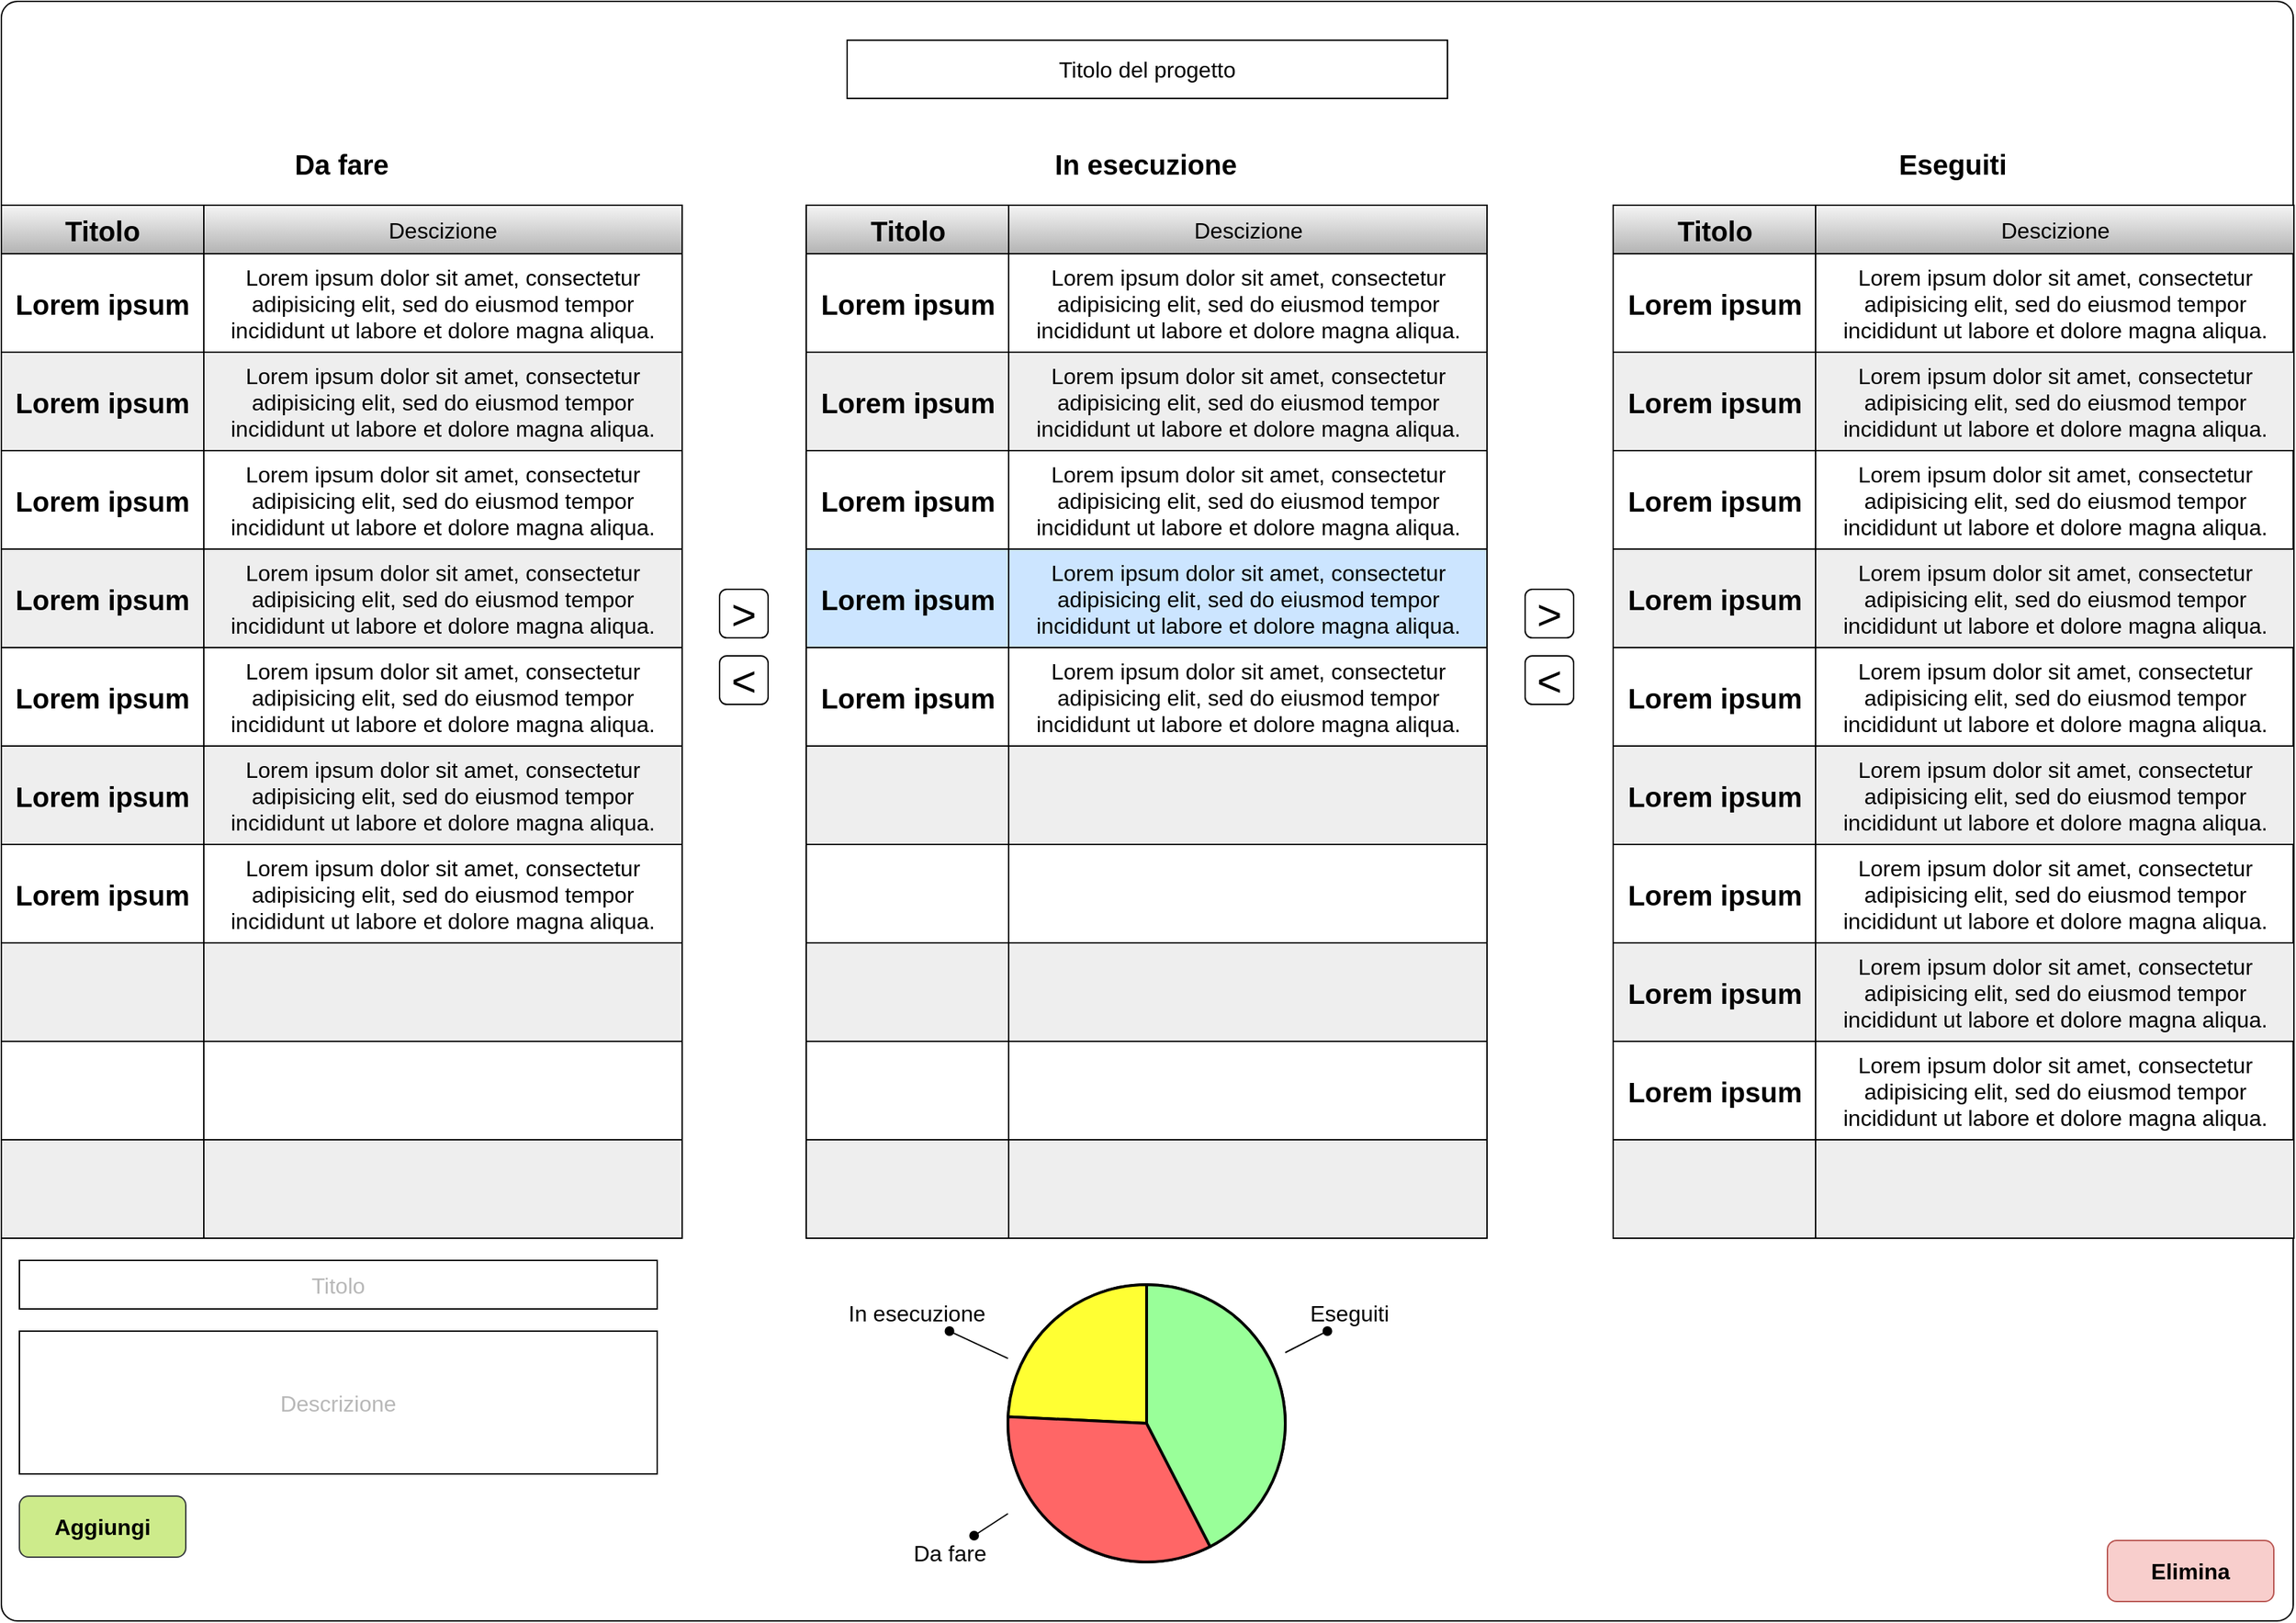 <mxfile version="11.1.4" type="device"><diagram id="Xn7NUlYeOqXdDYLRAoZw" name="Page-1"><mxGraphModel dx="2180" dy="1466" grid="0" gridSize="10" guides="1" tooltips="1" connect="1" arrows="1" fold="1" page="1" pageScale="1" pageWidth="1654" pageHeight="1169" math="0" shadow="0"><root><mxCell id="0"/><mxCell id="1" parent="0"/><mxCell id="zwc1CGg3Hz-ZBBl97uUe-1" value="" style="rounded=1;whiteSpace=wrap;html=1;fillColor=#ffffff;arcSize=1;shadow=0;" parent="1" vertex="1"><mxGeometry width="1653" height="1168" as="geometry"/></mxCell><mxCell id="zLsOI3qZpJE0mDkRcf0P-155" value="" style="group" parent="1" vertex="1" connectable="0"><mxGeometry y="182" width="491" height="71" as="geometry"/></mxCell><mxCell id="zLsOI3qZpJE0mDkRcf0P-156" value="Lorem ipsum" style="rounded=0;whiteSpace=wrap;html=1;glass=0;strokeColor=#000000;fillColor=none;fontSize=20;align=center;fontStyle=1" parent="zLsOI3qZpJE0mDkRcf0P-155" vertex="1"><mxGeometry width="146" height="71" as="geometry"/></mxCell><mxCell id="zLsOI3qZpJE0mDkRcf0P-157" value="Lorem ipsum dolor sit amet, consectetur adipisicing elit, sed do eiusmod tempor incididunt ut labore et dolore magna aliqua." style="rounded=0;whiteSpace=wrap;html=1;glass=0;strokeColor=#000000;fillColor=none;fontSize=16;align=center;" parent="zLsOI3qZpJE0mDkRcf0P-155" vertex="1"><mxGeometry x="146" width="345" height="71" as="geometry"/></mxCell><mxCell id="zLsOI3qZpJE0mDkRcf0P-158" value="" style="group;fillColor=#eeeeee;strokeColor=#36393d;" parent="1" vertex="1" connectable="0"><mxGeometry y="253" width="491" height="71" as="geometry"/></mxCell><mxCell id="zLsOI3qZpJE0mDkRcf0P-159" value="Lorem ipsum" style="rounded=0;whiteSpace=wrap;html=1;glass=0;strokeColor=#000000;fillColor=none;fontSize=20;align=center;fontStyle=1" parent="zLsOI3qZpJE0mDkRcf0P-158" vertex="1"><mxGeometry width="146" height="71" as="geometry"/></mxCell><mxCell id="zLsOI3qZpJE0mDkRcf0P-160" value="Lorem ipsum dolor sit amet, consectetur adipisicing elit, sed do eiusmod tempor incididunt ut labore et dolore magna aliqua." style="rounded=0;whiteSpace=wrap;html=1;glass=0;strokeColor=#000000;fillColor=none;fontSize=16;align=center;" parent="zLsOI3qZpJE0mDkRcf0P-158" vertex="1"><mxGeometry x="146" width="345" height="71" as="geometry"/></mxCell><mxCell id="zLsOI3qZpJE0mDkRcf0P-161" value="" style="group" parent="1" vertex="1" connectable="0"><mxGeometry y="324" width="491" height="71" as="geometry"/></mxCell><mxCell id="zLsOI3qZpJE0mDkRcf0P-162" value="Lorem ipsum" style="rounded=0;whiteSpace=wrap;html=1;glass=0;strokeColor=#000000;fillColor=none;fontSize=20;align=center;fontStyle=1" parent="zLsOI3qZpJE0mDkRcf0P-161" vertex="1"><mxGeometry width="146" height="71" as="geometry"/></mxCell><mxCell id="zLsOI3qZpJE0mDkRcf0P-163" value="Lorem ipsum dolor sit amet, consectetur adipisicing elit, sed do eiusmod tempor incididunt ut labore et dolore magna aliqua." style="rounded=0;whiteSpace=wrap;html=1;glass=0;strokeColor=#000000;fillColor=none;fontSize=16;align=center;" parent="zLsOI3qZpJE0mDkRcf0P-161" vertex="1"><mxGeometry x="146" width="345" height="71" as="geometry"/></mxCell><mxCell id="zLsOI3qZpJE0mDkRcf0P-164" value="" style="group;fillColor=#eeeeee;strokeColor=#36393d;" parent="1" vertex="1" connectable="0"><mxGeometry y="395" width="491" height="71" as="geometry"/></mxCell><mxCell id="zLsOI3qZpJE0mDkRcf0P-165" value="Lorem ipsum" style="rounded=0;whiteSpace=wrap;html=1;glass=0;strokeColor=#000000;fillColor=none;fontSize=20;align=center;fontStyle=1" parent="zLsOI3qZpJE0mDkRcf0P-164" vertex="1"><mxGeometry width="146" height="71" as="geometry"/></mxCell><mxCell id="zLsOI3qZpJE0mDkRcf0P-166" value="Lorem ipsum dolor sit amet, consectetur adipisicing elit, sed do eiusmod tempor incididunt ut labore et dolore magna aliqua." style="rounded=0;whiteSpace=wrap;html=1;glass=0;strokeColor=#000000;fillColor=none;fontSize=16;align=center;" parent="zLsOI3qZpJE0mDkRcf0P-164" vertex="1"><mxGeometry x="146" width="345" height="71" as="geometry"/></mxCell><mxCell id="zLsOI3qZpJE0mDkRcf0P-167" value="" style="group" parent="1" vertex="1" connectable="0"><mxGeometry y="466" width="491" height="71" as="geometry"/></mxCell><mxCell id="zLsOI3qZpJE0mDkRcf0P-168" value="Lorem ipsum" style="rounded=0;whiteSpace=wrap;html=1;glass=0;strokeColor=#000000;fillColor=none;fontSize=20;align=center;fontStyle=1" parent="zLsOI3qZpJE0mDkRcf0P-167" vertex="1"><mxGeometry width="146" height="71" as="geometry"/></mxCell><mxCell id="zLsOI3qZpJE0mDkRcf0P-169" value="Lorem ipsum dolor sit amet, consectetur adipisicing elit, sed do eiusmod tempor incididunt ut labore et dolore magna aliqua." style="rounded=0;whiteSpace=wrap;html=1;glass=0;strokeColor=#000000;fillColor=none;fontSize=16;align=center;" parent="zLsOI3qZpJE0mDkRcf0P-167" vertex="1"><mxGeometry x="146" width="345" height="71" as="geometry"/></mxCell><mxCell id="zLsOI3qZpJE0mDkRcf0P-170" value="" style="group;fillColor=#eeeeee;strokeColor=#36393d;" parent="1" vertex="1" connectable="0"><mxGeometry y="537" width="491" height="71" as="geometry"/></mxCell><mxCell id="zLsOI3qZpJE0mDkRcf0P-171" value="Lorem ipsum" style="rounded=0;whiteSpace=wrap;html=1;glass=0;strokeColor=#000000;fillColor=none;fontSize=20;align=center;fontStyle=1" parent="zLsOI3qZpJE0mDkRcf0P-170" vertex="1"><mxGeometry width="146" height="71" as="geometry"/></mxCell><mxCell id="zLsOI3qZpJE0mDkRcf0P-172" value="Lorem ipsum dolor sit amet, consectetur adipisicing elit, sed do eiusmod tempor incididunt ut labore et dolore magna aliqua." style="rounded=0;whiteSpace=wrap;html=1;glass=0;strokeColor=#000000;fillColor=none;fontSize=16;align=center;" parent="zLsOI3qZpJE0mDkRcf0P-170" vertex="1"><mxGeometry x="146" width="345" height="71" as="geometry"/></mxCell><mxCell id="zLsOI3qZpJE0mDkRcf0P-173" value="" style="group" parent="1" vertex="1" connectable="0"><mxGeometry y="608" width="491" height="71" as="geometry"/></mxCell><mxCell id="zLsOI3qZpJE0mDkRcf0P-174" value="Lorem ipsum" style="rounded=0;whiteSpace=wrap;html=1;glass=0;strokeColor=#000000;fillColor=none;fontSize=20;align=center;fontStyle=1" parent="zLsOI3qZpJE0mDkRcf0P-173" vertex="1"><mxGeometry width="146" height="71" as="geometry"/></mxCell><mxCell id="zLsOI3qZpJE0mDkRcf0P-175" value="Lorem ipsum dolor sit amet, consectetur adipisicing elit, sed do eiusmod tempor incididunt ut labore et dolore magna aliqua." style="rounded=0;whiteSpace=wrap;html=1;glass=0;strokeColor=#000000;fillColor=none;fontSize=16;align=center;" parent="zLsOI3qZpJE0mDkRcf0P-173" vertex="1"><mxGeometry x="146" width="345" height="71" as="geometry"/></mxCell><mxCell id="zLsOI3qZpJE0mDkRcf0P-176" value="" style="group;fillColor=#eeeeee;strokeColor=#36393d;" parent="1" vertex="1" connectable="0"><mxGeometry y="679" width="491" height="71" as="geometry"/></mxCell><mxCell id="zLsOI3qZpJE0mDkRcf0P-177" value="" style="rounded=0;whiteSpace=wrap;html=1;glass=0;strokeColor=#000000;fillColor=none;fontSize=20;align=center;fontStyle=1" parent="zLsOI3qZpJE0mDkRcf0P-176" vertex="1"><mxGeometry width="146" height="71" as="geometry"/></mxCell><mxCell id="zLsOI3qZpJE0mDkRcf0P-178" value="" style="rounded=0;whiteSpace=wrap;html=1;glass=0;strokeColor=#000000;fillColor=none;fontSize=16;align=center;" parent="zLsOI3qZpJE0mDkRcf0P-176" vertex="1"><mxGeometry x="146" width="345" height="71" as="geometry"/></mxCell><mxCell id="zLsOI3qZpJE0mDkRcf0P-203" value="&lt;b&gt;&lt;font style=&quot;font-size: 20px&quot;&gt;Da fare&lt;/font&gt;&lt;/b&gt;" style="rounded=0;whiteSpace=wrap;html=1;glass=0;strokeColor=none;fillColor=none;fontSize=16;align=center;" parent="1" vertex="1"><mxGeometry y="87" width="491" height="60" as="geometry"/></mxCell><mxCell id="zLsOI3qZpJE0mDkRcf0P-204" value="&lt;b&gt;&lt;font style=&quot;font-size: 20px&quot;&gt;In esecuzione&lt;/font&gt;&lt;/b&gt;" style="rounded=0;whiteSpace=wrap;html=1;glass=0;strokeColor=none;fillColor=none;fontSize=16;align=center;" parent="1" vertex="1"><mxGeometry x="580" y="87" width="491" height="60" as="geometry"/></mxCell><mxCell id="zLsOI3qZpJE0mDkRcf0P-205" value="&lt;b&gt;&lt;font style=&quot;font-size: 20px&quot;&gt;Eseguiti&lt;/font&gt;&lt;/b&gt;" style="rounded=0;whiteSpace=wrap;html=1;glass=0;strokeColor=none;fillColor=none;fontSize=16;align=center;" parent="1" vertex="1"><mxGeometry x="1162" y="87" width="491" height="60" as="geometry"/></mxCell><mxCell id="zLsOI3qZpJE0mDkRcf0P-206" value="" style="group" parent="1" vertex="1" connectable="0"><mxGeometry y="750" width="491" height="71" as="geometry"/></mxCell><mxCell id="zLsOI3qZpJE0mDkRcf0P-207" value="" style="rounded=0;whiteSpace=wrap;html=1;glass=0;strokeColor=#000000;fillColor=none;fontSize=20;align=center;fontStyle=1" parent="zLsOI3qZpJE0mDkRcf0P-206" vertex="1"><mxGeometry width="146" height="71" as="geometry"/></mxCell><mxCell id="zLsOI3qZpJE0mDkRcf0P-208" value="" style="rounded=0;whiteSpace=wrap;html=1;glass=0;strokeColor=#000000;fillColor=none;fontSize=16;align=center;" parent="zLsOI3qZpJE0mDkRcf0P-206" vertex="1"><mxGeometry x="146" width="345" height="71" as="geometry"/></mxCell><mxCell id="zLsOI3qZpJE0mDkRcf0P-209" value="" style="group;fillColor=#eeeeee;strokeColor=#36393d;" parent="1" vertex="1" connectable="0"><mxGeometry y="821" width="491" height="71" as="geometry"/></mxCell><mxCell id="zLsOI3qZpJE0mDkRcf0P-210" value="" style="rounded=0;whiteSpace=wrap;html=1;glass=0;strokeColor=#000000;fillColor=none;fontSize=20;align=center;fontStyle=1" parent="zLsOI3qZpJE0mDkRcf0P-209" vertex="1"><mxGeometry width="146" height="71" as="geometry"/></mxCell><mxCell id="zLsOI3qZpJE0mDkRcf0P-211" value="" style="rounded=0;whiteSpace=wrap;html=1;glass=0;strokeColor=#000000;fillColor=none;fontSize=16;align=center;" parent="zLsOI3qZpJE0mDkRcf0P-209" vertex="1"><mxGeometry x="146" width="345" height="71" as="geometry"/></mxCell><mxCell id="zLsOI3qZpJE0mDkRcf0P-222" value="" style="group;fillColor=#f5f5f5;strokeColor=#666666;gradientColor=#b3b3b3;" parent="1" vertex="1" connectable="0"><mxGeometry y="147" width="491" height="35" as="geometry"/></mxCell><mxCell id="zLsOI3qZpJE0mDkRcf0P-223" value="Titolo" style="rounded=0;whiteSpace=wrap;html=1;glass=0;strokeColor=#000000;fillColor=none;fontSize=20;align=center;fontStyle=1" parent="zLsOI3qZpJE0mDkRcf0P-222" vertex="1"><mxGeometry width="146" height="35" as="geometry"/></mxCell><mxCell id="zLsOI3qZpJE0mDkRcf0P-224" value="Descizione" style="rounded=0;whiteSpace=wrap;html=1;glass=0;strokeColor=#000000;fillColor=none;fontSize=16;align=center;" parent="zLsOI3qZpJE0mDkRcf0P-222" vertex="1"><mxGeometry x="146" width="345" height="35" as="geometry"/></mxCell><mxCell id="zLsOI3qZpJE0mDkRcf0P-231" value="&lt;font style=&quot;font-size: 31px&quot;&gt;&amp;gt;&lt;/font&gt;" style="rounded=1;whiteSpace=wrap;html=1;glass=0;strokeColor=#000000;fillColor=none;fontSize=16;align=center;" parent="1" vertex="1"><mxGeometry x="518" y="424" width="35" height="35" as="geometry"/></mxCell><mxCell id="zLsOI3qZpJE0mDkRcf0P-232" value="&lt;font style=&quot;font-size: 31px&quot;&gt;&amp;lt;&lt;/font&gt;" style="rounded=1;whiteSpace=wrap;html=1;glass=0;strokeColor=#000000;fillColor=none;fontSize=16;align=center;" parent="1" vertex="1"><mxGeometry x="518" y="472" width="35" height="35" as="geometry"/></mxCell><mxCell id="zLsOI3qZpJE0mDkRcf0P-233" value="&lt;font style=&quot;font-size: 31px&quot;&gt;&amp;gt;&lt;/font&gt;" style="rounded=1;whiteSpace=wrap;html=1;glass=0;strokeColor=#000000;fillColor=none;fontSize=16;align=center;" parent="1" vertex="1"><mxGeometry x="1099" y="424" width="35" height="35" as="geometry"/></mxCell><mxCell id="zLsOI3qZpJE0mDkRcf0P-234" value="&lt;font style=&quot;font-size: 31px&quot;&gt;&amp;lt;&lt;/font&gt;" style="rounded=1;whiteSpace=wrap;html=1;glass=0;strokeColor=#000000;fillColor=none;fontSize=16;align=center;" parent="1" vertex="1"><mxGeometry x="1099" y="472" width="35" height="35" as="geometry"/></mxCell><mxCell id="zLsOI3qZpJE0mDkRcf0P-235" value="&lt;b&gt;Elimina&lt;/b&gt;" style="rounded=1;whiteSpace=wrap;html=1;glass=0;strokeColor=#b85450;fillColor=#f8cecc;fontSize=16;align=center;" parent="1" vertex="1"><mxGeometry x="1519" y="1110" width="120" height="44" as="geometry"/></mxCell><mxCell id="zLsOI3qZpJE0mDkRcf0P-236" value="Titolo del progetto" style="rounded=0;whiteSpace=wrap;html=1;glass=0;strokeColor=#000000;fillColor=none;fontSize=16;align=center;" parent="1" vertex="1"><mxGeometry x="610" y="28" width="433" height="42" as="geometry"/></mxCell><mxCell id="zLsOI3qZpJE0mDkRcf0P-240" value="" style="group" parent="1" vertex="1" connectable="0"><mxGeometry x="580.5" y="182" width="491" height="71" as="geometry"/></mxCell><mxCell id="zLsOI3qZpJE0mDkRcf0P-241" value="Lorem ipsum" style="rounded=0;whiteSpace=wrap;html=1;glass=0;strokeColor=#000000;fillColor=none;fontSize=20;align=center;fontStyle=1" parent="zLsOI3qZpJE0mDkRcf0P-240" vertex="1"><mxGeometry width="146" height="71" as="geometry"/></mxCell><mxCell id="zLsOI3qZpJE0mDkRcf0P-242" value="Lorem ipsum dolor sit amet, consectetur adipisicing elit, sed do eiusmod tempor incididunt ut labore et dolore magna aliqua." style="rounded=0;whiteSpace=wrap;html=1;glass=0;strokeColor=#000000;fillColor=none;fontSize=16;align=center;" parent="zLsOI3qZpJE0mDkRcf0P-240" vertex="1"><mxGeometry x="146" width="345" height="71" as="geometry"/></mxCell><mxCell id="zLsOI3qZpJE0mDkRcf0P-243" value="" style="group;fillColor=#eeeeee;strokeColor=#36393d;" parent="1" vertex="1" connectable="0"><mxGeometry x="580.5" y="253" width="491" height="71" as="geometry"/></mxCell><mxCell id="zLsOI3qZpJE0mDkRcf0P-244" value="Lorem ipsum" style="rounded=0;whiteSpace=wrap;html=1;glass=0;strokeColor=#000000;fillColor=none;fontSize=20;align=center;fontStyle=1" parent="zLsOI3qZpJE0mDkRcf0P-243" vertex="1"><mxGeometry width="146" height="71" as="geometry"/></mxCell><mxCell id="zLsOI3qZpJE0mDkRcf0P-245" value="Lorem ipsum dolor sit amet, consectetur adipisicing elit, sed do eiusmod tempor incididunt ut labore et dolore magna aliqua." style="rounded=0;whiteSpace=wrap;html=1;glass=0;strokeColor=#000000;fillColor=none;fontSize=16;align=center;" parent="zLsOI3qZpJE0mDkRcf0P-243" vertex="1"><mxGeometry x="146" width="345" height="71" as="geometry"/></mxCell><mxCell id="zLsOI3qZpJE0mDkRcf0P-246" value="" style="group" parent="1" vertex="1" connectable="0"><mxGeometry x="580.5" y="324" width="491" height="71" as="geometry"/></mxCell><mxCell id="zLsOI3qZpJE0mDkRcf0P-247" value="Lorem ipsum" style="rounded=0;whiteSpace=wrap;html=1;glass=0;strokeColor=#000000;fillColor=none;fontSize=20;align=center;fontStyle=1" parent="zLsOI3qZpJE0mDkRcf0P-246" vertex="1"><mxGeometry width="146" height="71" as="geometry"/></mxCell><mxCell id="zLsOI3qZpJE0mDkRcf0P-248" value="Lorem ipsum dolor sit amet, consectetur adipisicing elit, sed do eiusmod tempor incididunt ut labore et dolore magna aliqua." style="rounded=0;whiteSpace=wrap;html=1;glass=0;strokeColor=#000000;fillColor=none;fontSize=16;align=center;" parent="zLsOI3qZpJE0mDkRcf0P-246" vertex="1"><mxGeometry x="146" width="345" height="71" as="geometry"/></mxCell><mxCell id="zLsOI3qZpJE0mDkRcf0P-249" value="" style="group;fillColor=#cce5ff;strokeColor=#36393d;" parent="1" vertex="1" connectable="0"><mxGeometry x="580.5" y="395" width="491" height="71" as="geometry"/></mxCell><mxCell id="zLsOI3qZpJE0mDkRcf0P-250" value="Lorem ipsum" style="rounded=0;whiteSpace=wrap;html=1;glass=0;strokeColor=#000000;fillColor=none;fontSize=20;align=center;fontStyle=1" parent="zLsOI3qZpJE0mDkRcf0P-249" vertex="1"><mxGeometry width="146" height="71" as="geometry"/></mxCell><mxCell id="zLsOI3qZpJE0mDkRcf0P-251" value="Lorem ipsum dolor sit amet, consectetur adipisicing elit, sed do eiusmod tempor incididunt ut labore et dolore magna aliqua." style="rounded=0;whiteSpace=wrap;html=1;glass=0;strokeColor=#000000;fillColor=none;fontSize=16;align=center;" parent="zLsOI3qZpJE0mDkRcf0P-249" vertex="1"><mxGeometry x="146" width="345" height="71" as="geometry"/></mxCell><mxCell id="zLsOI3qZpJE0mDkRcf0P-252" value="" style="group" parent="1" vertex="1" connectable="0"><mxGeometry x="580.5" y="466" width="491" height="71" as="geometry"/></mxCell><mxCell id="zLsOI3qZpJE0mDkRcf0P-253" value="Lorem ipsum" style="rounded=0;whiteSpace=wrap;html=1;glass=0;strokeColor=#000000;fillColor=none;fontSize=20;align=center;fontStyle=1" parent="zLsOI3qZpJE0mDkRcf0P-252" vertex="1"><mxGeometry width="146" height="71" as="geometry"/></mxCell><mxCell id="zLsOI3qZpJE0mDkRcf0P-254" value="Lorem ipsum dolor sit amet, consectetur adipisicing elit, sed do eiusmod tempor incididunt ut labore et dolore magna aliqua." style="rounded=0;whiteSpace=wrap;html=1;glass=0;strokeColor=#000000;fillColor=none;fontSize=16;align=center;" parent="zLsOI3qZpJE0mDkRcf0P-252" vertex="1"><mxGeometry x="146" width="345" height="71" as="geometry"/></mxCell><mxCell id="zLsOI3qZpJE0mDkRcf0P-255" value="" style="group;fillColor=#eeeeee;strokeColor=#36393d;" parent="1" vertex="1" connectable="0"><mxGeometry x="580.5" y="537" width="491" height="71" as="geometry"/></mxCell><mxCell id="zLsOI3qZpJE0mDkRcf0P-256" value="" style="rounded=0;whiteSpace=wrap;html=1;glass=0;strokeColor=#000000;fillColor=none;fontSize=20;align=center;fontStyle=1" parent="zLsOI3qZpJE0mDkRcf0P-255" vertex="1"><mxGeometry width="146" height="71" as="geometry"/></mxCell><mxCell id="zLsOI3qZpJE0mDkRcf0P-257" value="" style="rounded=0;whiteSpace=wrap;html=1;glass=0;strokeColor=#000000;fillColor=none;fontSize=16;align=center;" parent="zLsOI3qZpJE0mDkRcf0P-255" vertex="1"><mxGeometry x="146" width="345" height="71" as="geometry"/></mxCell><mxCell id="zLsOI3qZpJE0mDkRcf0P-258" value="" style="group" parent="1" vertex="1" connectable="0"><mxGeometry x="580.5" y="608" width="491" height="71" as="geometry"/></mxCell><mxCell id="zLsOI3qZpJE0mDkRcf0P-259" value="" style="rounded=0;whiteSpace=wrap;html=1;glass=0;strokeColor=#000000;fillColor=none;fontSize=20;align=center;fontStyle=1" parent="zLsOI3qZpJE0mDkRcf0P-258" vertex="1"><mxGeometry width="146" height="71" as="geometry"/></mxCell><mxCell id="zLsOI3qZpJE0mDkRcf0P-260" value="" style="rounded=0;whiteSpace=wrap;html=1;glass=0;strokeColor=#000000;fillColor=none;fontSize=16;align=center;" parent="zLsOI3qZpJE0mDkRcf0P-258" vertex="1"><mxGeometry x="146" width="345" height="71" as="geometry"/></mxCell><mxCell id="zLsOI3qZpJE0mDkRcf0P-261" value="" style="group;fillColor=#eeeeee;strokeColor=#36393d;" parent="1" vertex="1" connectable="0"><mxGeometry x="580.5" y="679" width="491" height="71" as="geometry"/></mxCell><mxCell id="zLsOI3qZpJE0mDkRcf0P-262" value="" style="rounded=0;whiteSpace=wrap;html=1;glass=0;strokeColor=#000000;fillColor=none;fontSize=20;align=center;fontStyle=1" parent="zLsOI3qZpJE0mDkRcf0P-261" vertex="1"><mxGeometry width="146" height="71" as="geometry"/></mxCell><mxCell id="zLsOI3qZpJE0mDkRcf0P-263" value="" style="rounded=0;whiteSpace=wrap;html=1;glass=0;strokeColor=#000000;fillColor=none;fontSize=16;align=center;" parent="zLsOI3qZpJE0mDkRcf0P-261" vertex="1"><mxGeometry x="146" width="345" height="71" as="geometry"/></mxCell><mxCell id="zLsOI3qZpJE0mDkRcf0P-264" value="" style="group" parent="1" vertex="1" connectable="0"><mxGeometry x="580.5" y="750" width="491" height="71" as="geometry"/></mxCell><mxCell id="zLsOI3qZpJE0mDkRcf0P-265" value="" style="rounded=0;whiteSpace=wrap;html=1;glass=0;strokeColor=#000000;fillColor=none;fontSize=20;align=center;fontStyle=1" parent="zLsOI3qZpJE0mDkRcf0P-264" vertex="1"><mxGeometry width="146" height="71" as="geometry"/></mxCell><mxCell id="zLsOI3qZpJE0mDkRcf0P-266" value="" style="rounded=0;whiteSpace=wrap;html=1;glass=0;strokeColor=#000000;fillColor=none;fontSize=16;align=center;" parent="zLsOI3qZpJE0mDkRcf0P-264" vertex="1"><mxGeometry x="146" width="345" height="71" as="geometry"/></mxCell><mxCell id="zLsOI3qZpJE0mDkRcf0P-267" value="" style="group;fillColor=#eeeeee;strokeColor=#36393d;" parent="1" vertex="1" connectable="0"><mxGeometry x="580.5" y="821" width="491" height="71" as="geometry"/></mxCell><mxCell id="zLsOI3qZpJE0mDkRcf0P-268" value="" style="rounded=0;whiteSpace=wrap;html=1;glass=0;strokeColor=#000000;fillColor=none;fontSize=20;align=center;fontStyle=1" parent="zLsOI3qZpJE0mDkRcf0P-267" vertex="1"><mxGeometry width="146" height="71" as="geometry"/></mxCell><mxCell id="zLsOI3qZpJE0mDkRcf0P-269" value="" style="rounded=0;whiteSpace=wrap;html=1;glass=0;strokeColor=#000000;fillColor=none;fontSize=16;align=center;" parent="zLsOI3qZpJE0mDkRcf0P-267" vertex="1"><mxGeometry x="146" width="345" height="71" as="geometry"/></mxCell><mxCell id="zLsOI3qZpJE0mDkRcf0P-273" value="" style="group;fillColor=#f5f5f5;strokeColor=#666666;gradientColor=#b3b3b3;" parent="1" vertex="1" connectable="0"><mxGeometry x="580.5" y="147" width="491" height="35" as="geometry"/></mxCell><mxCell id="zLsOI3qZpJE0mDkRcf0P-274" value="Titolo" style="rounded=0;whiteSpace=wrap;html=1;glass=0;strokeColor=#000000;fillColor=none;fontSize=20;align=center;fontStyle=1" parent="zLsOI3qZpJE0mDkRcf0P-273" vertex="1"><mxGeometry width="146" height="35" as="geometry"/></mxCell><mxCell id="zLsOI3qZpJE0mDkRcf0P-275" value="Descizione" style="rounded=0;whiteSpace=wrap;html=1;glass=0;strokeColor=#000000;fillColor=none;fontSize=16;align=center;" parent="zLsOI3qZpJE0mDkRcf0P-273" vertex="1"><mxGeometry x="146" width="345" height="35" as="geometry"/></mxCell><mxCell id="zLsOI3qZpJE0mDkRcf0P-276" value="" style="group" parent="1" vertex="1" connectable="0"><mxGeometry x="1162.5" y="182" width="491" height="71" as="geometry"/></mxCell><mxCell id="zLsOI3qZpJE0mDkRcf0P-277" value="Lorem ipsum" style="rounded=0;whiteSpace=wrap;html=1;glass=0;strokeColor=#000000;fillColor=none;fontSize=20;align=center;fontStyle=1" parent="zLsOI3qZpJE0mDkRcf0P-276" vertex="1"><mxGeometry width="146" height="71" as="geometry"/></mxCell><mxCell id="zLsOI3qZpJE0mDkRcf0P-278" value="Lorem ipsum dolor sit amet, consectetur adipisicing elit, sed do eiusmod tempor incididunt ut labore et dolore magna aliqua." style="rounded=0;whiteSpace=wrap;html=1;glass=0;strokeColor=#000000;fillColor=none;fontSize=16;align=center;" parent="zLsOI3qZpJE0mDkRcf0P-276" vertex="1"><mxGeometry x="146" width="345" height="71" as="geometry"/></mxCell><mxCell id="zLsOI3qZpJE0mDkRcf0P-279" value="" style="group;fillColor=#eeeeee;strokeColor=#36393d;" parent="1" vertex="1" connectable="0"><mxGeometry x="1162.5" y="253" width="491" height="71" as="geometry"/></mxCell><mxCell id="zLsOI3qZpJE0mDkRcf0P-280" value="Lorem ipsum" style="rounded=0;whiteSpace=wrap;html=1;glass=0;strokeColor=#000000;fillColor=none;fontSize=20;align=center;fontStyle=1" parent="zLsOI3qZpJE0mDkRcf0P-279" vertex="1"><mxGeometry width="146" height="71" as="geometry"/></mxCell><mxCell id="zLsOI3qZpJE0mDkRcf0P-281" value="Lorem ipsum dolor sit amet, consectetur adipisicing elit, sed do eiusmod tempor incididunt ut labore et dolore magna aliqua." style="rounded=0;whiteSpace=wrap;html=1;glass=0;strokeColor=#000000;fillColor=none;fontSize=16;align=center;" parent="zLsOI3qZpJE0mDkRcf0P-279" vertex="1"><mxGeometry x="146" width="345" height="71" as="geometry"/></mxCell><mxCell id="zLsOI3qZpJE0mDkRcf0P-282" value="" style="group" parent="1" vertex="1" connectable="0"><mxGeometry x="1162.5" y="324" width="491" height="71" as="geometry"/></mxCell><mxCell id="zLsOI3qZpJE0mDkRcf0P-283" value="Lorem ipsum" style="rounded=0;whiteSpace=wrap;html=1;glass=0;strokeColor=#000000;fillColor=none;fontSize=20;align=center;fontStyle=1" parent="zLsOI3qZpJE0mDkRcf0P-282" vertex="1"><mxGeometry width="146" height="71" as="geometry"/></mxCell><mxCell id="zLsOI3qZpJE0mDkRcf0P-284" value="Lorem ipsum dolor sit amet, consectetur adipisicing elit, sed do eiusmod tempor incididunt ut labore et dolore magna aliqua." style="rounded=0;whiteSpace=wrap;html=1;glass=0;strokeColor=#000000;fillColor=none;fontSize=16;align=center;" parent="zLsOI3qZpJE0mDkRcf0P-282" vertex="1"><mxGeometry x="146" width="345" height="71" as="geometry"/></mxCell><mxCell id="zLsOI3qZpJE0mDkRcf0P-285" value="" style="group;fillColor=#eeeeee;strokeColor=#36393d;" parent="1" vertex="1" connectable="0"><mxGeometry x="1162.5" y="395" width="491" height="71" as="geometry"/></mxCell><mxCell id="zLsOI3qZpJE0mDkRcf0P-286" value="Lorem ipsum" style="rounded=0;whiteSpace=wrap;html=1;glass=0;strokeColor=#000000;fillColor=none;fontSize=20;align=center;fontStyle=1" parent="zLsOI3qZpJE0mDkRcf0P-285" vertex="1"><mxGeometry width="146" height="71" as="geometry"/></mxCell><mxCell id="zLsOI3qZpJE0mDkRcf0P-287" value="Lorem ipsum dolor sit amet, consectetur adipisicing elit, sed do eiusmod tempor incididunt ut labore et dolore magna aliqua." style="rounded=0;whiteSpace=wrap;html=1;glass=0;strokeColor=#000000;fillColor=none;fontSize=16;align=center;" parent="zLsOI3qZpJE0mDkRcf0P-285" vertex="1"><mxGeometry x="146" width="345" height="71" as="geometry"/></mxCell><mxCell id="zLsOI3qZpJE0mDkRcf0P-288" value="" style="group" parent="1" vertex="1" connectable="0"><mxGeometry x="1162.5" y="466" width="491" height="71" as="geometry"/></mxCell><mxCell id="zLsOI3qZpJE0mDkRcf0P-289" value="Lorem ipsum" style="rounded=0;whiteSpace=wrap;html=1;glass=0;strokeColor=#000000;fillColor=none;fontSize=20;align=center;fontStyle=1" parent="zLsOI3qZpJE0mDkRcf0P-288" vertex="1"><mxGeometry width="146" height="71" as="geometry"/></mxCell><mxCell id="zLsOI3qZpJE0mDkRcf0P-290" value="Lorem ipsum dolor sit amet, consectetur adipisicing elit, sed do eiusmod tempor incididunt ut labore et dolore magna aliqua." style="rounded=0;whiteSpace=wrap;html=1;glass=0;strokeColor=#000000;fillColor=none;fontSize=16;align=center;" parent="zLsOI3qZpJE0mDkRcf0P-288" vertex="1"><mxGeometry x="146" width="345" height="71" as="geometry"/></mxCell><mxCell id="zLsOI3qZpJE0mDkRcf0P-291" value="" style="group;fillColor=#eeeeee;strokeColor=#36393d;" parent="1" vertex="1" connectable="0"><mxGeometry x="1162.5" y="537" width="491" height="71" as="geometry"/></mxCell><mxCell id="zLsOI3qZpJE0mDkRcf0P-292" value="Lorem ipsum" style="rounded=0;whiteSpace=wrap;html=1;glass=0;strokeColor=#000000;fillColor=none;fontSize=20;align=center;fontStyle=1" parent="zLsOI3qZpJE0mDkRcf0P-291" vertex="1"><mxGeometry width="146" height="71" as="geometry"/></mxCell><mxCell id="zLsOI3qZpJE0mDkRcf0P-293" value="Lorem ipsum dolor sit amet, consectetur adipisicing elit, sed do eiusmod tempor incididunt ut labore et dolore magna aliqua." style="rounded=0;whiteSpace=wrap;html=1;glass=0;strokeColor=#000000;fillColor=none;fontSize=16;align=center;" parent="zLsOI3qZpJE0mDkRcf0P-291" vertex="1"><mxGeometry x="146" width="345" height="71" as="geometry"/></mxCell><mxCell id="zLsOI3qZpJE0mDkRcf0P-294" value="" style="group" parent="1" vertex="1" connectable="0"><mxGeometry x="1162.5" y="608" width="491" height="71" as="geometry"/></mxCell><mxCell id="zLsOI3qZpJE0mDkRcf0P-295" value="Lorem ipsum" style="rounded=0;whiteSpace=wrap;html=1;glass=0;strokeColor=#000000;fillColor=none;fontSize=20;align=center;fontStyle=1" parent="zLsOI3qZpJE0mDkRcf0P-294" vertex="1"><mxGeometry width="146" height="71" as="geometry"/></mxCell><mxCell id="zLsOI3qZpJE0mDkRcf0P-296" value="Lorem ipsum dolor sit amet, consectetur adipisicing elit, sed do eiusmod tempor incididunt ut labore et dolore magna aliqua." style="rounded=0;whiteSpace=wrap;html=1;glass=0;strokeColor=#000000;fillColor=none;fontSize=16;align=center;" parent="zLsOI3qZpJE0mDkRcf0P-294" vertex="1"><mxGeometry x="146" width="345" height="71" as="geometry"/></mxCell><mxCell id="zLsOI3qZpJE0mDkRcf0P-297" value="" style="group;fillColor=#eeeeee;strokeColor=#36393d;" parent="1" vertex="1" connectable="0"><mxGeometry x="1162.5" y="679" width="491" height="71" as="geometry"/></mxCell><mxCell id="zLsOI3qZpJE0mDkRcf0P-298" value="Lorem ipsum" style="rounded=0;whiteSpace=wrap;html=1;glass=0;strokeColor=#000000;fillColor=none;fontSize=20;align=center;fontStyle=1" parent="zLsOI3qZpJE0mDkRcf0P-297" vertex="1"><mxGeometry width="146" height="71" as="geometry"/></mxCell><mxCell id="zLsOI3qZpJE0mDkRcf0P-299" value="Lorem ipsum dolor sit amet, consectetur adipisicing elit, sed do eiusmod tempor incididunt ut labore et dolore magna aliqua." style="rounded=0;whiteSpace=wrap;html=1;glass=0;strokeColor=#000000;fillColor=none;fontSize=16;align=center;" parent="zLsOI3qZpJE0mDkRcf0P-297" vertex="1"><mxGeometry x="146" width="345" height="71" as="geometry"/></mxCell><mxCell id="zLsOI3qZpJE0mDkRcf0P-300" value="" style="group" parent="1" vertex="1" connectable="0"><mxGeometry x="1162.5" y="750" width="491" height="71" as="geometry"/></mxCell><mxCell id="zLsOI3qZpJE0mDkRcf0P-301" value="Lorem ipsum" style="rounded=0;whiteSpace=wrap;html=1;glass=0;strokeColor=#000000;fillColor=none;fontSize=20;align=center;fontStyle=1" parent="zLsOI3qZpJE0mDkRcf0P-300" vertex="1"><mxGeometry width="146" height="71" as="geometry"/></mxCell><mxCell id="zLsOI3qZpJE0mDkRcf0P-302" value="Lorem ipsum dolor sit amet, consectetur adipisicing elit, sed do eiusmod tempor incididunt ut labore et dolore magna aliqua." style="rounded=0;whiteSpace=wrap;html=1;glass=0;strokeColor=#000000;fillColor=none;fontSize=16;align=center;" parent="zLsOI3qZpJE0mDkRcf0P-300" vertex="1"><mxGeometry x="146" width="345" height="71" as="geometry"/></mxCell><mxCell id="zLsOI3qZpJE0mDkRcf0P-303" value="" style="group;fillColor=#eeeeee;strokeColor=#36393d;" parent="1" vertex="1" connectable="0"><mxGeometry x="1162.5" y="821" width="491" height="71" as="geometry"/></mxCell><mxCell id="zLsOI3qZpJE0mDkRcf0P-304" value="" style="rounded=0;whiteSpace=wrap;html=1;glass=0;strokeColor=#000000;fillColor=none;fontSize=20;align=center;fontStyle=1" parent="zLsOI3qZpJE0mDkRcf0P-303" vertex="1"><mxGeometry width="146" height="71" as="geometry"/></mxCell><mxCell id="zLsOI3qZpJE0mDkRcf0P-305" value="" style="rounded=0;whiteSpace=wrap;html=1;glass=0;strokeColor=#000000;fillColor=none;fontSize=16;align=center;" parent="zLsOI3qZpJE0mDkRcf0P-303" vertex="1"><mxGeometry x="146" width="345" height="71" as="geometry"/></mxCell><mxCell id="zLsOI3qZpJE0mDkRcf0P-309" value="" style="group;fillColor=#f5f5f5;strokeColor=#666666;gradientColor=#b3b3b3;" parent="1" vertex="1" connectable="0"><mxGeometry x="1162.5" y="147" width="491" height="35" as="geometry"/></mxCell><mxCell id="zLsOI3qZpJE0mDkRcf0P-310" value="Titolo" style="rounded=0;whiteSpace=wrap;html=1;glass=0;strokeColor=#000000;fillColor=none;fontSize=20;align=center;fontStyle=1" parent="zLsOI3qZpJE0mDkRcf0P-309" vertex="1"><mxGeometry width="146" height="35" as="geometry"/></mxCell><mxCell id="zLsOI3qZpJE0mDkRcf0P-311" value="Descizione" style="rounded=0;whiteSpace=wrap;html=1;glass=0;strokeColor=#000000;fillColor=none;fontSize=16;align=center;" parent="zLsOI3qZpJE0mDkRcf0P-309" vertex="1"><mxGeometry x="146" width="345" height="35" as="geometry"/></mxCell><mxCell id="zLsOI3qZpJE0mDkRcf0P-315" value="&lt;font color=&quot;#b8b8b8&quot;&gt;Titolo&lt;/font&gt;" style="rounded=0;whiteSpace=wrap;html=1;glass=0;strokeColor=#000000;fillColor=none;fontSize=16;align=center;" parent="1" vertex="1"><mxGeometry x="13" y="908" width="460" height="35" as="geometry"/></mxCell><mxCell id="zLsOI3qZpJE0mDkRcf0P-316" value="&lt;font color=&quot;#b8b8b8&quot;&gt;Descrizione&lt;/font&gt;" style="rounded=0;whiteSpace=wrap;html=1;glass=0;strokeColor=#000000;fillColor=none;fontSize=16;align=center;" parent="1" vertex="1"><mxGeometry x="13" y="959" width="460" height="103" as="geometry"/></mxCell><mxCell id="zLsOI3qZpJE0mDkRcf0P-317" value="&lt;b&gt;Aggiungi&lt;/b&gt;" style="rounded=1;whiteSpace=wrap;html=1;glass=0;strokeColor=#36393d;fillColor=#cdeb8b;fontSize=16;align=center;" parent="1" vertex="1"><mxGeometry x="13" y="1078" width="120" height="44" as="geometry"/></mxCell><mxCell id="zLsOI3qZpJE0mDkRcf0P-336" style="rounded=0;orthogonalLoop=1;jettySize=auto;html=1;fontSize=16;endArrow=oval;endFill=1;" parent="1" source="zLsOI3qZpJE0mDkRcf0P-335" target="zLsOI3qZpJE0mDkRcf0P-337" edge="1"><mxGeometry relative="1" as="geometry"><mxPoint x="975.444" y="981.389" as="targetPoint"/></mxGeometry></mxCell><mxCell id="zLsOI3qZpJE0mDkRcf0P-340" style="edgeStyle=none;rounded=0;orthogonalLoop=1;jettySize=auto;html=1;endArrow=oval;endFill=1;fontSize=16;" parent="1" source="zLsOI3qZpJE0mDkRcf0P-335" target="zLsOI3qZpJE0mDkRcf0P-339" edge="1"><mxGeometry relative="1" as="geometry"/></mxCell><mxCell id="zLsOI3qZpJE0mDkRcf0P-341" style="edgeStyle=none;rounded=0;orthogonalLoop=1;jettySize=auto;html=1;endArrow=oval;endFill=1;fontSize=16;" parent="1" source="zLsOI3qZpJE0mDkRcf0P-335" target="zLsOI3qZpJE0mDkRcf0P-338" edge="1"><mxGeometry relative="1" as="geometry"/></mxCell><mxCell id="zLsOI3qZpJE0mDkRcf0P-335" value="" style="verticalLabelPosition=bottom;shadow=0;dashed=0;align=center;html=1;verticalAlign=top;strokeWidth=1;shape=mxgraph.mockup.graphics.pieChart;strokeColor=#000000;parts=24,33,42,0;partColors=#FFFF33,#FF6666,#99FF99,#b0b0b0;strokeWidth=2;rounded=1;glass=0;fillColor=none;fontSize=16;" parent="1" vertex="1"><mxGeometry x="726" y="925.5" width="200" height="200" as="geometry"/></mxCell><mxCell id="zLsOI3qZpJE0mDkRcf0P-337" value="Eseguiti" style="text;html=1;resizable=0;points=[];autosize=1;align=left;verticalAlign=top;spacingTop=-10;fontSize=16;" parent="1" vertex="1"><mxGeometry x="941.5" y="940" width="67" height="19" as="geometry"/></mxCell><mxCell id="zLsOI3qZpJE0mDkRcf0P-338" value="In esecuzione" style="text;html=1;resizable=0;points=[];autosize=1;align=left;verticalAlign=top;spacingTop=-10;fontSize=16;" parent="1" vertex="1"><mxGeometry x="609" y="940" width="109" height="19" as="geometry"/></mxCell><mxCell id="zLsOI3qZpJE0mDkRcf0P-339" value="Da fare&lt;br&gt;" style="text;html=1;resizable=0;points=[];autosize=1;align=left;verticalAlign=top;spacingTop=-4;fontSize=16;" parent="1" vertex="1"><mxGeometry x="656" y="1106.5" width="62" height="19" as="geometry"/></mxCell></root></mxGraphModel></diagram></mxfile>